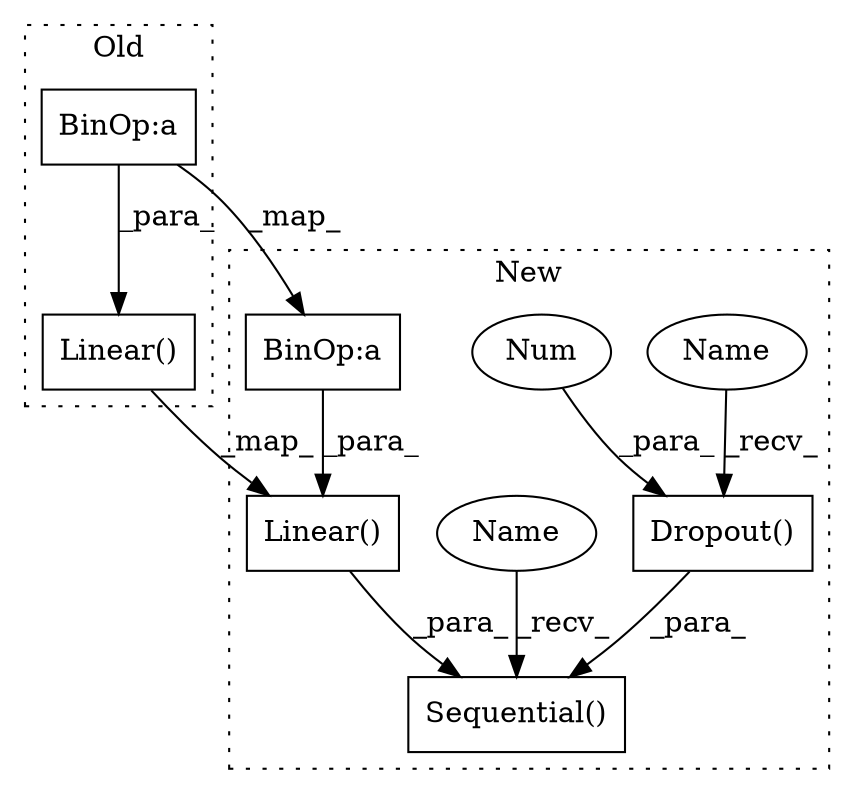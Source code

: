 digraph G {
subgraph cluster0 {
1 [label="Linear()" a="75" s="8288,8323" l="10,1" shape="box"];
4 [label="BinOp:a" a="82" s="8305" l="3" shape="box"];
label = "Old";
style="dotted";
}
subgraph cluster1 {
2 [label="Linear()" a="75" s="8504,8539" l="10,1" shape="box"];
3 [label="Sequential()" a="75" s="8448,8540" l="27,10" shape="box"];
5 [label="BinOp:a" a="82" s="8521" l="3" shape="box"];
6 [label="Dropout()" a="75" s="8475,8489" l="11,1" shape="box"];
7 [label="Num" a="76" s="8486" l="3" shape="ellipse"];
8 [label="Name" a="87" s="8448" l="2" shape="ellipse"];
9 [label="Name" a="87" s="8475" l="2" shape="ellipse"];
label = "New";
style="dotted";
}
1 -> 2 [label="_map_"];
2 -> 3 [label="_para_"];
4 -> 5 [label="_map_"];
4 -> 1 [label="_para_"];
5 -> 2 [label="_para_"];
6 -> 3 [label="_para_"];
7 -> 6 [label="_para_"];
8 -> 3 [label="_recv_"];
9 -> 6 [label="_recv_"];
}